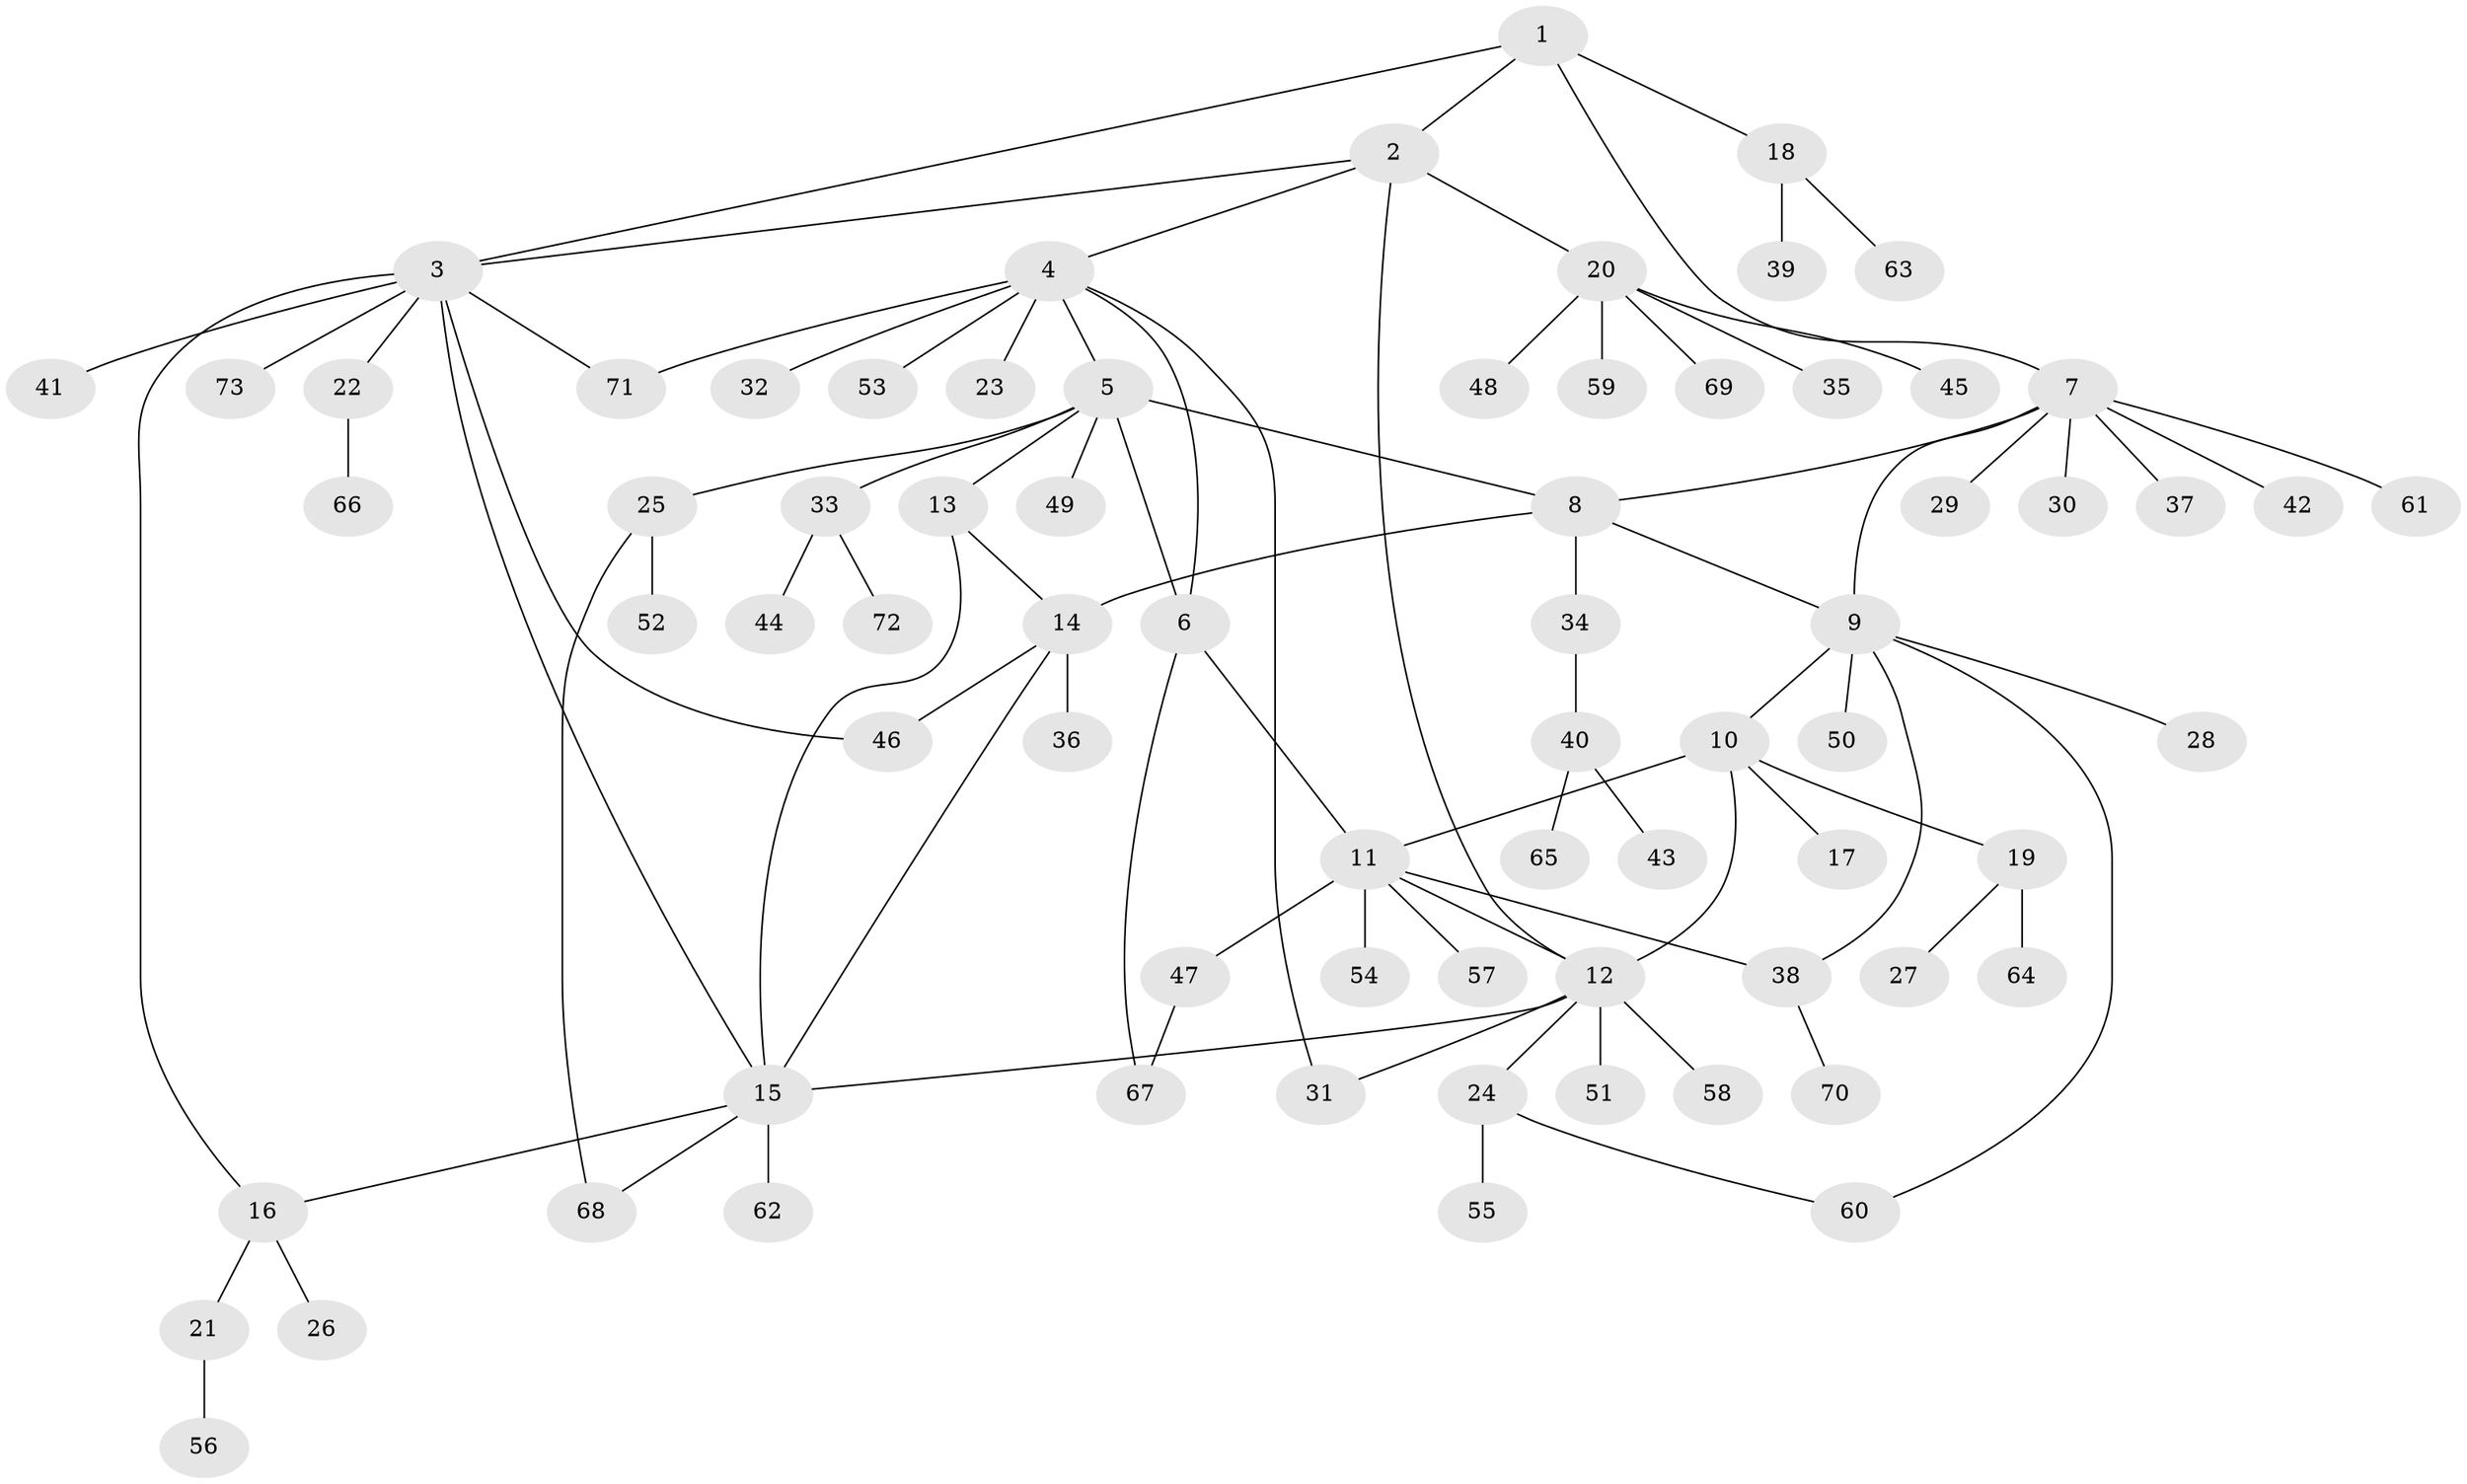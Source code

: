 // Generated by graph-tools (version 1.1) at 2025/26/03/09/25 03:26:34]
// undirected, 73 vertices, 91 edges
graph export_dot {
graph [start="1"]
  node [color=gray90,style=filled];
  1;
  2;
  3;
  4;
  5;
  6;
  7;
  8;
  9;
  10;
  11;
  12;
  13;
  14;
  15;
  16;
  17;
  18;
  19;
  20;
  21;
  22;
  23;
  24;
  25;
  26;
  27;
  28;
  29;
  30;
  31;
  32;
  33;
  34;
  35;
  36;
  37;
  38;
  39;
  40;
  41;
  42;
  43;
  44;
  45;
  46;
  47;
  48;
  49;
  50;
  51;
  52;
  53;
  54;
  55;
  56;
  57;
  58;
  59;
  60;
  61;
  62;
  63;
  64;
  65;
  66;
  67;
  68;
  69;
  70;
  71;
  72;
  73;
  1 -- 2;
  1 -- 3;
  1 -- 7;
  1 -- 18;
  2 -- 3;
  2 -- 4;
  2 -- 12;
  2 -- 20;
  3 -- 15;
  3 -- 16;
  3 -- 22;
  3 -- 41;
  3 -- 46;
  3 -- 71;
  3 -- 73;
  4 -- 5;
  4 -- 6;
  4 -- 23;
  4 -- 31;
  4 -- 32;
  4 -- 53;
  4 -- 71;
  5 -- 6;
  5 -- 8;
  5 -- 13;
  5 -- 25;
  5 -- 33;
  5 -- 49;
  6 -- 11;
  6 -- 67;
  7 -- 8;
  7 -- 9;
  7 -- 29;
  7 -- 30;
  7 -- 37;
  7 -- 42;
  7 -- 61;
  8 -- 9;
  8 -- 14;
  8 -- 34;
  9 -- 10;
  9 -- 28;
  9 -- 38;
  9 -- 50;
  9 -- 60;
  10 -- 11;
  10 -- 12;
  10 -- 17;
  10 -- 19;
  11 -- 12;
  11 -- 38;
  11 -- 47;
  11 -- 54;
  11 -- 57;
  12 -- 15;
  12 -- 24;
  12 -- 31;
  12 -- 51;
  12 -- 58;
  13 -- 14;
  13 -- 15;
  14 -- 15;
  14 -- 36;
  14 -- 46;
  15 -- 16;
  15 -- 62;
  15 -- 68;
  16 -- 21;
  16 -- 26;
  18 -- 39;
  18 -- 63;
  19 -- 27;
  19 -- 64;
  20 -- 35;
  20 -- 45;
  20 -- 48;
  20 -- 59;
  20 -- 69;
  21 -- 56;
  22 -- 66;
  24 -- 55;
  24 -- 60;
  25 -- 52;
  25 -- 68;
  33 -- 44;
  33 -- 72;
  34 -- 40;
  38 -- 70;
  40 -- 43;
  40 -- 65;
  47 -- 67;
}
